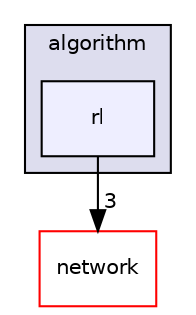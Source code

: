 digraph "algorithm/rl" {
  compound=true
  node [ fontsize="10", fontname="Helvetica"];
  edge [ labelfontsize="10", labelfontname="Helvetica"];
  subgraph clusterdir_692f640cc74363071c5c0e14282656e9 {
    graph [ bgcolor="#ddddee", pencolor="black", label="algorithm" fontname="Helvetica", fontsize="10", URL="dir_692f640cc74363071c5c0e14282656e9.html"]
  dir_9020b77554faddd6348bb831e4aa23ce [shape=box, label="rl", style="filled", fillcolor="#eeeeff", pencolor="black", URL="dir_9020b77554faddd6348bb831e4aa23ce.html"];
  }
  dir_c901c14b65aa229498a52b725b3d4a2c [shape=box label="network" fillcolor="white" style="filled" color="red" URL="dir_c901c14b65aa229498a52b725b3d4a2c.html"];
  dir_9020b77554faddd6348bb831e4aa23ce->dir_c901c14b65aa229498a52b725b3d4a2c [headlabel="3", labeldistance=1.5 headhref="dir_000001_000003.html"];
}
